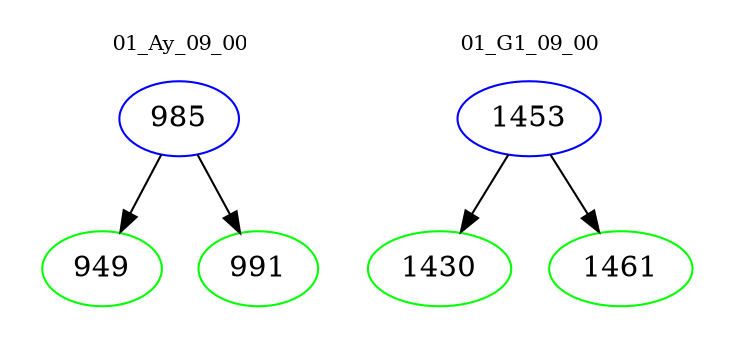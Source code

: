digraph{
subgraph cluster_0 {
color = white
label = "01_Ay_09_00";
fontsize=10;
T0_985 [label="985", color="blue"]
T0_985 -> T0_949 [color="black"]
T0_949 [label="949", color="green"]
T0_985 -> T0_991 [color="black"]
T0_991 [label="991", color="green"]
}
subgraph cluster_1 {
color = white
label = "01_G1_09_00";
fontsize=10;
T1_1453 [label="1453", color="blue"]
T1_1453 -> T1_1430 [color="black"]
T1_1430 [label="1430", color="green"]
T1_1453 -> T1_1461 [color="black"]
T1_1461 [label="1461", color="green"]
}
}
